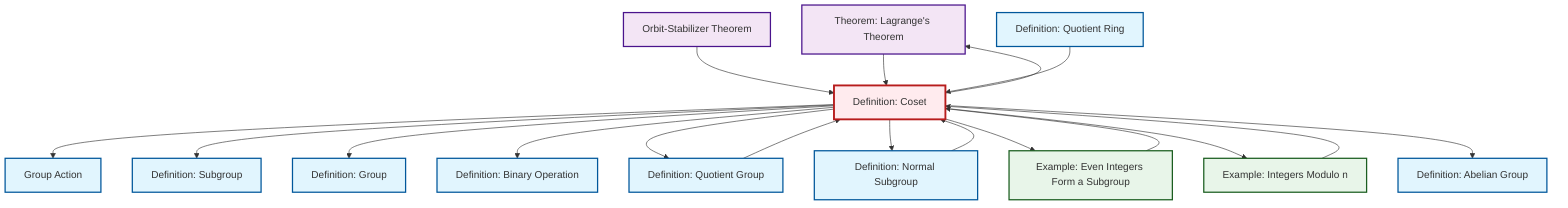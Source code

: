 graph TD
    classDef definition fill:#e1f5fe,stroke:#01579b,stroke-width:2px
    classDef theorem fill:#f3e5f5,stroke:#4a148c,stroke-width:2px
    classDef axiom fill:#fff3e0,stroke:#e65100,stroke-width:2px
    classDef example fill:#e8f5e9,stroke:#1b5e20,stroke-width:2px
    classDef current fill:#ffebee,stroke:#b71c1c,stroke-width:3px
    def-binary-operation["Definition: Binary Operation"]:::definition
    def-subgroup["Definition: Subgroup"]:::definition
    thm-lagrange["Theorem: Lagrange's Theorem"]:::theorem
    def-normal-subgroup["Definition: Normal Subgroup"]:::definition
    def-abelian-group["Definition: Abelian Group"]:::definition
    ex-even-integers-subgroup["Example: Even Integers Form a Subgroup"]:::example
    ex-quotient-integers-mod-n["Example: Integers Modulo n"]:::example
    def-group["Definition: Group"]:::definition
    def-group-action["Group Action"]:::definition
    def-quotient-ring["Definition: Quotient Ring"]:::definition
    thm-orbit-stabilizer["Orbit-Stabilizer Theorem"]:::theorem
    def-quotient-group["Definition: Quotient Group"]:::definition
    def-coset["Definition: Coset"]:::definition
    thm-orbit-stabilizer --> def-coset
    thm-lagrange --> def-coset
    def-coset --> def-group-action
    def-coset --> def-subgroup
    def-normal-subgroup --> def-coset
    ex-quotient-integers-mod-n --> def-coset
    def-quotient-group --> def-coset
    def-coset --> def-group
    def-coset --> def-binary-operation
    def-coset --> def-quotient-group
    def-coset --> def-normal-subgroup
    def-quotient-ring --> def-coset
    def-coset --> ex-even-integers-subgroup
    ex-even-integers-subgroup --> def-coset
    def-coset --> ex-quotient-integers-mod-n
    def-coset --> def-abelian-group
    def-coset --> thm-lagrange
    class def-coset current